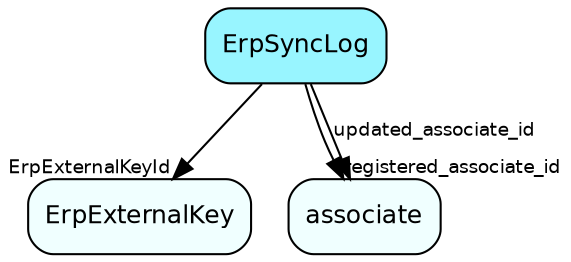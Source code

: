 digraph ErpSyncLog  {
node [shape = box style="rounded, filled" fontname = "Helvetica" fontsize = "12" ]
edge [fontname = "Helvetica" fontsize = "9"]

ErpSyncLog[fillcolor = "cadetblue1"]
ErpExternalKey[fillcolor = "azure1"]
associate[fillcolor = "azure1"]
ErpSyncLog -> ErpExternalKey [headlabel = "ErpExternalKeyId"]
ErpSyncLog -> associate [headlabel = "registered_associate_id"]
ErpSyncLog -> associate [label = "updated_associate_id"]
}
